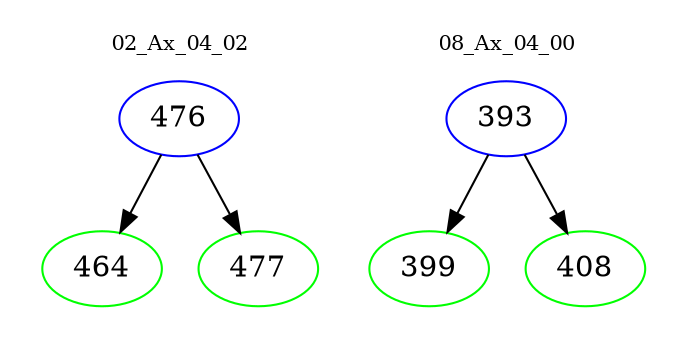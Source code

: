 digraph{
subgraph cluster_0 {
color = white
label = "02_Ax_04_02";
fontsize=10;
T0_476 [label="476", color="blue"]
T0_476 -> T0_464 [color="black"]
T0_464 [label="464", color="green"]
T0_476 -> T0_477 [color="black"]
T0_477 [label="477", color="green"]
}
subgraph cluster_1 {
color = white
label = "08_Ax_04_00";
fontsize=10;
T1_393 [label="393", color="blue"]
T1_393 -> T1_399 [color="black"]
T1_399 [label="399", color="green"]
T1_393 -> T1_408 [color="black"]
T1_408 [label="408", color="green"]
}
}
